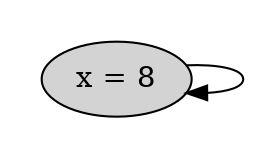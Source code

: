 strict digraph DiskGraph {
nodesep=0.35;
subgraph cluster_graph {
color="white";
-3237250641632068805 [label="x = 8",style = filled]
-3237250641632068805 -> -3237250641632068805 [label="",color="black",fontcolor="black"];
{rank = same; -3237250641632068805;}
}
}